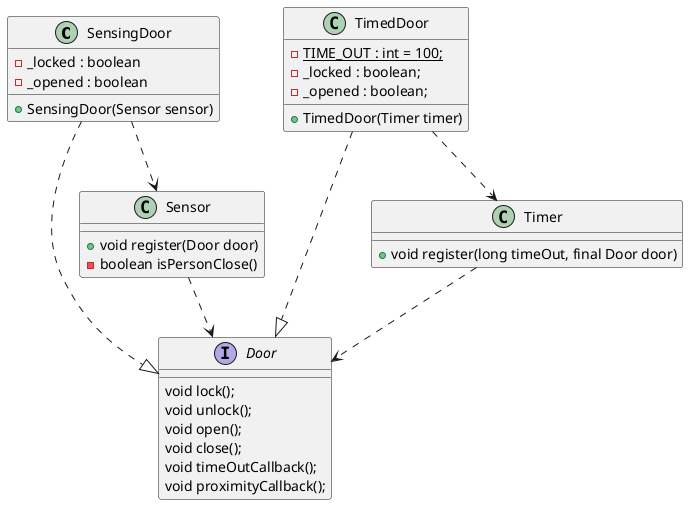 @startuml

class SensingDoor {
    - _locked : boolean
    - _opened : boolean
    + SensingDoor(Sensor sensor)
}
interface Door {
    void lock();
    void unlock();
    void open();
    void close();
    void timeOutCallback();
    void proximityCallback();
}
class TimedDoor {
    - {static} TIME_OUT : int = 100;
    - _locked : boolean;
    - _opened : boolean;
    + TimedDoor(Timer timer)
}
class Sensor {
    + void register(Door door)
    - boolean isPersonClose()
}
class Timer {
    + void register(long timeOut, final Door door)
}
SensingDoor ..> Sensor
TimedDoor ..> Timer
SensingDoor ..|> Door
TimedDoor ..|> Door
Sensor ..> Door
Timer ..> Door
@enduml